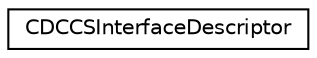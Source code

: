 digraph "Graphical Class Hierarchy"
{
  edge [fontname="Helvetica",fontsize="10",labelfontname="Helvetica",labelfontsize="10"];
  node [fontname="Helvetica",fontsize="10",shape=record];
  rankdir="LR";
  Node1 [label="CDCCSInterfaceDescriptor",height=0.2,width=0.4,color="black", fillcolor="white", style="filled",URL="$d8/d12/structCDCCSInterfaceDescriptor.html"];
}
